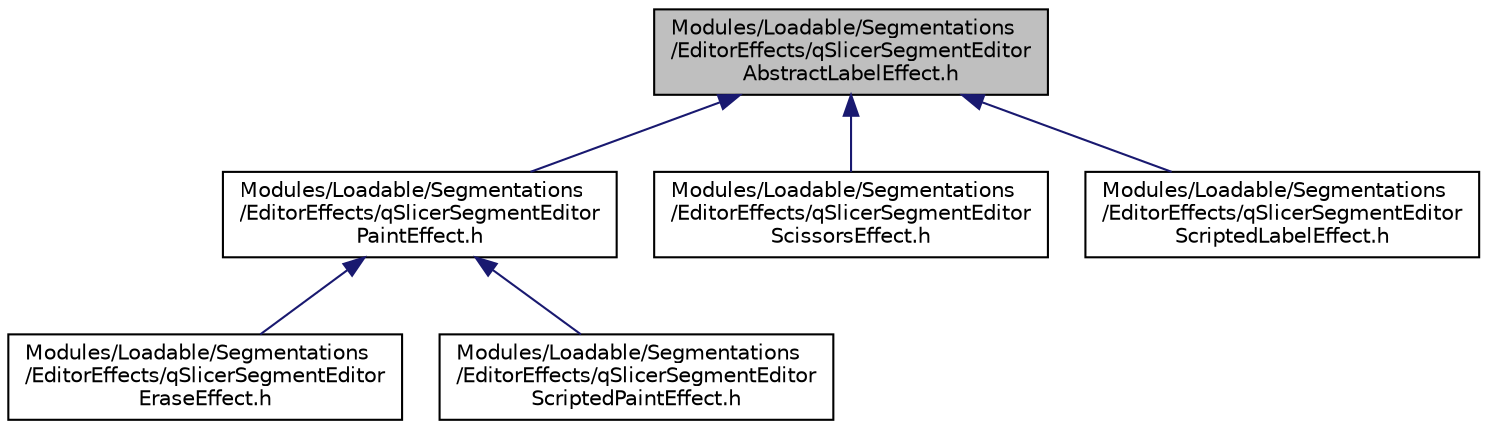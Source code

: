 digraph "Modules/Loadable/Segmentations/EditorEffects/qSlicerSegmentEditorAbstractLabelEffect.h"
{
  bgcolor="transparent";
  edge [fontname="Helvetica",fontsize="10",labelfontname="Helvetica",labelfontsize="10"];
  node [fontname="Helvetica",fontsize="10",shape=record];
  Node8 [label="Modules/Loadable/Segmentations\l/EditorEffects/qSlicerSegmentEditor\lAbstractLabelEffect.h",height=0.2,width=0.4,color="black", fillcolor="grey75", style="filled", fontcolor="black"];
  Node8 -> Node9 [dir="back",color="midnightblue",fontsize="10",style="solid",fontname="Helvetica"];
  Node9 [label="Modules/Loadable/Segmentations\l/EditorEffects/qSlicerSegmentEditor\lPaintEffect.h",height=0.2,width=0.4,color="black",URL="$qSlicerSegmentEditorPaintEffect_8h.html"];
  Node9 -> Node10 [dir="back",color="midnightblue",fontsize="10",style="solid",fontname="Helvetica"];
  Node10 [label="Modules/Loadable/Segmentations\l/EditorEffects/qSlicerSegmentEditor\lEraseEffect.h",height=0.2,width=0.4,color="black",URL="$qSlicerSegmentEditorEraseEffect_8h.html"];
  Node9 -> Node11 [dir="back",color="midnightblue",fontsize="10",style="solid",fontname="Helvetica"];
  Node11 [label="Modules/Loadable/Segmentations\l/EditorEffects/qSlicerSegmentEditor\lScriptedPaintEffect.h",height=0.2,width=0.4,color="black",URL="$qSlicerSegmentEditorScriptedPaintEffect_8h.html"];
  Node8 -> Node12 [dir="back",color="midnightblue",fontsize="10",style="solid",fontname="Helvetica"];
  Node12 [label="Modules/Loadable/Segmentations\l/EditorEffects/qSlicerSegmentEditor\lScissorsEffect.h",height=0.2,width=0.4,color="black",URL="$qSlicerSegmentEditorScissorsEffect_8h.html"];
  Node8 -> Node13 [dir="back",color="midnightblue",fontsize="10",style="solid",fontname="Helvetica"];
  Node13 [label="Modules/Loadable/Segmentations\l/EditorEffects/qSlicerSegmentEditor\lScriptedLabelEffect.h",height=0.2,width=0.4,color="black",URL="$qSlicerSegmentEditorScriptedLabelEffect_8h.html"];
}
